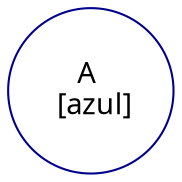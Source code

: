 graph graphname {
	node [shape=circle fontname=monokai color=blue4];
	rankdir="LR";
	A[label = "A \n [azul]"];
}